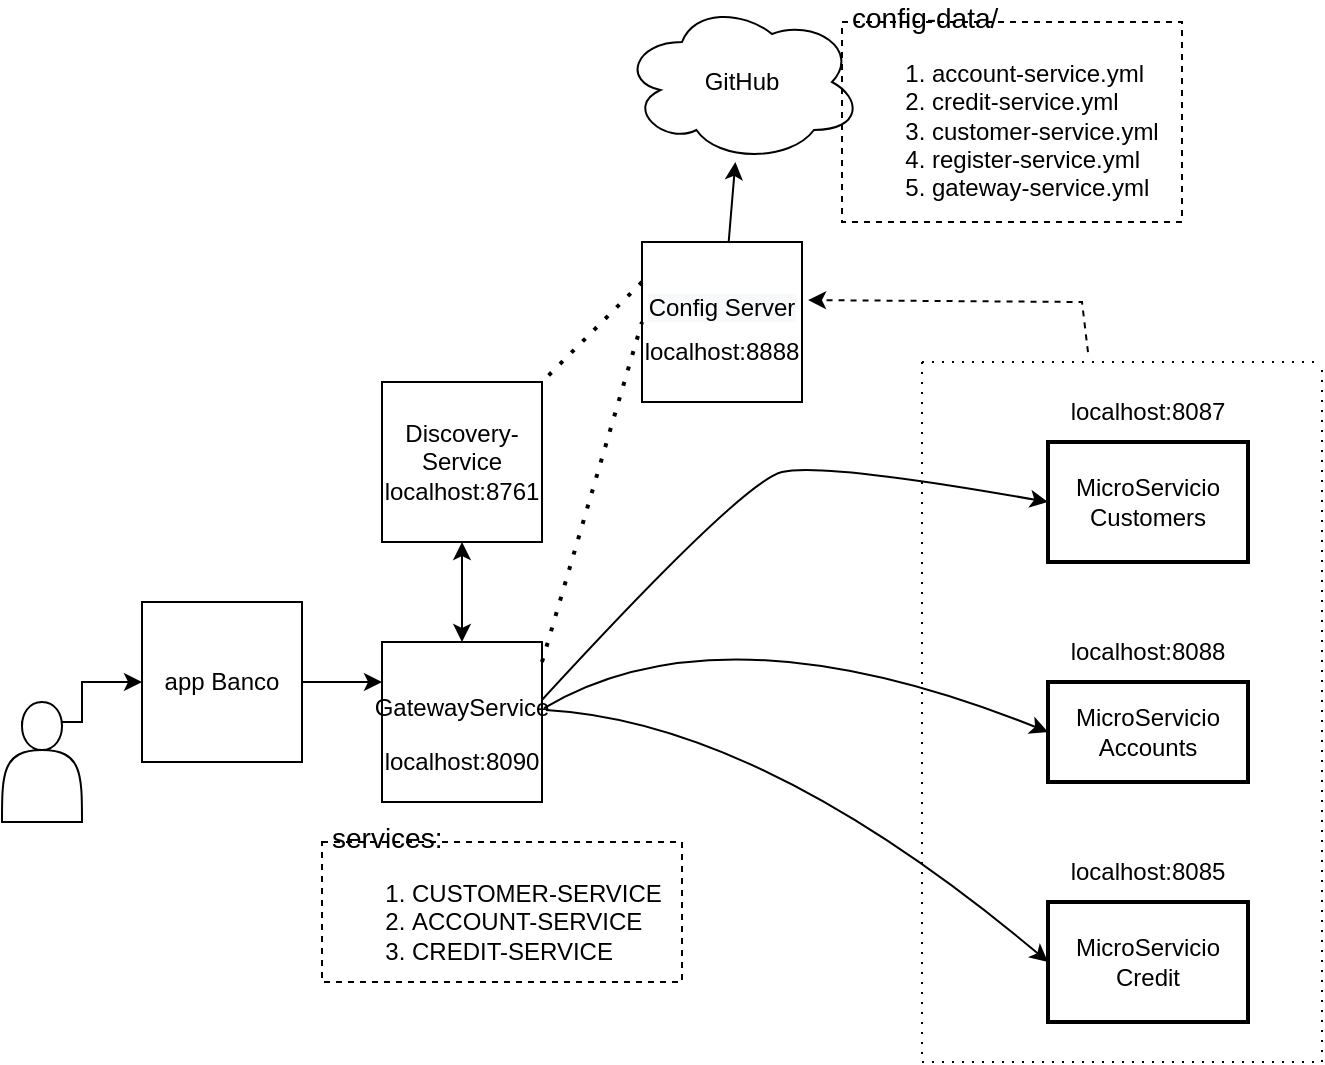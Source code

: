 <mxfile version="20.2.8" type="github"><diagram id="wFE0QG_FPsp0jaGvCLVb" name="Page-1"><mxGraphModel dx="868" dy="482" grid="1" gridSize="10" guides="1" tooltips="1" connect="1" arrows="1" fold="1" page="1" pageScale="1" pageWidth="850" pageHeight="1100" math="0" shadow="0"><root><mxCell id="0"/><mxCell id="1" parent="0"/><mxCell id="ecDhr_SUKPzhUWiLF1AI-13" style="edgeStyle=orthogonalEdgeStyle;rounded=0;orthogonalLoop=1;jettySize=auto;html=1;exitX=0.25;exitY=0.2;exitDx=0;exitDy=0;exitPerimeter=0;" parent="1" source="ecDhr_SUKPzhUWiLF1AI-12" target="ecDhr_SUKPzhUWiLF1AI-14" edge="1"><mxGeometry relative="1" as="geometry"><mxPoint x="130" y="290" as="targetPoint"/><Array as="points"><mxPoint x="50" y="370"/><mxPoint x="80" y="370"/><mxPoint x="80" y="350"/></Array></mxGeometry></mxCell><mxCell id="ecDhr_SUKPzhUWiLF1AI-12" value="" style="shape=actor;whiteSpace=wrap;html=1;" parent="1" vertex="1"><mxGeometry x="40" y="360" width="40" height="60" as="geometry"/></mxCell><mxCell id="ecDhr_SUKPzhUWiLF1AI-14" value="app Banco" style="whiteSpace=wrap;html=1;aspect=fixed;" parent="1" vertex="1"><mxGeometry x="110" y="310" width="80" height="80" as="geometry"/></mxCell><mxCell id="ecDhr_SUKPzhUWiLF1AI-15" value="" style="curved=1;endArrow=classic;html=1;rounded=0;entryX=0;entryY=0.5;entryDx=0;entryDy=0;exitX=0.988;exitY=0.375;exitDx=0;exitDy=0;exitPerimeter=0;" parent="1" source="QwJdkXdDj5PMeQ1F39rr-1" target="ecDhr_SUKPzhUWiLF1AI-2" edge="1"><mxGeometry width="50" height="50" relative="1" as="geometry"><mxPoint x="360" y="290" as="sourcePoint"/><mxPoint x="410" y="240" as="targetPoint"/><Array as="points"><mxPoint x="410" y="250"/><mxPoint x="450" y="240"/></Array></mxGeometry></mxCell><mxCell id="ecDhr_SUKPzhUWiLF1AI-16" value="" style="curved=1;endArrow=classic;html=1;rounded=0;entryX=0;entryY=0.5;entryDx=0;entryDy=0;exitX=1.013;exitY=0.413;exitDx=0;exitDy=0;exitPerimeter=0;" parent="1" source="QwJdkXdDj5PMeQ1F39rr-1" target="ecDhr_SUKPzhUWiLF1AI-3" edge="1"><mxGeometry width="50" height="50" relative="1" as="geometry"><mxPoint x="360" y="290" as="sourcePoint"/><mxPoint x="430" y="360" as="targetPoint"/><Array as="points"><mxPoint x="400" y="310"/></Array></mxGeometry></mxCell><mxCell id="upk0esoUlvN172wJQaYy-2" value="" style="curved=1;endArrow=classic;html=1;rounded=0;entryX=0;entryY=0.5;entryDx=0;entryDy=0;exitX=1.025;exitY=0.425;exitDx=0;exitDy=0;exitPerimeter=0;" parent="1" source="QwJdkXdDj5PMeQ1F39rr-1" target="upk0esoUlvN172wJQaYy-1" edge="1"><mxGeometry width="50" height="50" relative="1" as="geometry"><mxPoint x="360" y="290" as="sourcePoint"/><mxPoint x="230" y="470" as="targetPoint"/><Array as="points"><mxPoint x="420" y="370"/></Array></mxGeometry></mxCell><mxCell id="upk0esoUlvN172wJQaYy-6" value="" style="swimlane;startSize=0;rounded=0;fillColor=none;gradientColor=none;dashed=1;dashPattern=1 4;" parent="1" vertex="1"><mxGeometry x="500" y="190" width="200" height="350" as="geometry"/></mxCell><mxCell id="2izcpCNhGacUmRU1CA1P-1" value="localhost:8087" style="text;html=1;strokeColor=none;fillColor=none;align=center;verticalAlign=middle;whiteSpace=wrap;rounded=0;dashed=1;dashPattern=1 4;" parent="upk0esoUlvN172wJQaYy-6" vertex="1"><mxGeometry x="83" y="10" width="60" height="30" as="geometry"/></mxCell><mxCell id="2izcpCNhGacUmRU1CA1P-3" value="localhost:8088" style="text;html=1;strokeColor=none;fillColor=none;align=center;verticalAlign=middle;whiteSpace=wrap;rounded=0;dashed=1;dashPattern=1 4;" parent="upk0esoUlvN172wJQaYy-6" vertex="1"><mxGeometry x="83" y="130" width="60" height="30" as="geometry"/></mxCell><mxCell id="2izcpCNhGacUmRU1CA1P-4" value="localhost:8085" style="text;html=1;strokeColor=none;fillColor=none;align=center;verticalAlign=middle;whiteSpace=wrap;rounded=0;dashed=1;dashPattern=1 4;" parent="upk0esoUlvN172wJQaYy-6" vertex="1"><mxGeometry x="83" y="240" width="60" height="30" as="geometry"/></mxCell><mxCell id="ecDhr_SUKPzhUWiLF1AI-2" value="MicroServicio Customers" style="rounded=0;whiteSpace=wrap;html=1;absoluteArcSize=1;arcSize=14;strokeWidth=2;" parent="upk0esoUlvN172wJQaYy-6" vertex="1"><mxGeometry x="63" y="40" width="100" height="60" as="geometry"/></mxCell><mxCell id="ecDhr_SUKPzhUWiLF1AI-3" value="MicroServicio Accounts" style="rounded=0;whiteSpace=wrap;html=1;absoluteArcSize=1;arcSize=14;strokeWidth=2;" parent="upk0esoUlvN172wJQaYy-6" vertex="1"><mxGeometry x="63" y="160" width="100" height="50" as="geometry"/></mxCell><mxCell id="upk0esoUlvN172wJQaYy-1" value="MicroServicio Credit" style="rounded=0;whiteSpace=wrap;html=1;absoluteArcSize=1;arcSize=14;strokeWidth=2;" parent="upk0esoUlvN172wJQaYy-6" vertex="1"><mxGeometry x="63" y="270" width="100" height="60" as="geometry"/></mxCell><mxCell id="2izcpCNhGacUmRU1CA1P-5" value="GitHub" style="ellipse;shape=cloud;whiteSpace=wrap;html=1;" parent="1" vertex="1"><mxGeometry x="350" y="10" width="120" height="80" as="geometry"/></mxCell><mxCell id="2izcpCNhGacUmRU1CA1P-7" value="&#10;&lt;span style=&quot;color: rgb(0, 0, 0); font-family: Helvetica; font-size: 12px; font-style: normal; font-variant-ligatures: normal; font-variant-caps: normal; font-weight: 400; letter-spacing: normal; orphans: 2; text-align: center; text-indent: 0px; text-transform: none; widows: 2; word-spacing: 0px; -webkit-text-stroke-width: 0px; background-color: rgb(248, 249, 250); text-decoration-thickness: initial; text-decoration-style: initial; text-decoration-color: initial; float: none; display: inline !important;&quot;&gt;Config Server&lt;/span&gt;&#10;&#10;" style="whiteSpace=wrap;html=1;aspect=fixed;" parent="1" vertex="1"><mxGeometry x="360" y="130" width="80" height="80" as="geometry"/></mxCell><mxCell id="2izcpCNhGacUmRU1CA1P-8" value="" style="endArrow=classic;html=1;rounded=0;" parent="1" source="2izcpCNhGacUmRU1CA1P-7" target="2izcpCNhGacUmRU1CA1P-5" edge="1"><mxGeometry relative="1" as="geometry"><mxPoint x="250" y="590" as="sourcePoint"/><mxPoint x="330" y="520" as="targetPoint"/></mxGeometry></mxCell><mxCell id="2izcpCNhGacUmRU1CA1P-11" value="&lt;span style=&quot;font-size: 14px; background-color: initial;&quot;&gt;config-data/&lt;/span&gt;&lt;br&gt;&lt;div style=&quot;&quot;&gt;&lt;ol&gt;&lt;li&gt;&lt;span style=&quot;background-color: initial;&quot;&gt;account-service.yml&lt;/span&gt;&lt;/li&gt;&lt;li&gt;&lt;span style=&quot;background-color: initial;&quot;&gt;credit-service.yml&lt;/span&gt;&lt;/li&gt;&lt;li&gt;&lt;span style=&quot;background-color: initial;&quot;&gt;customer-service.yml&lt;/span&gt;&lt;/li&gt;&lt;li&gt;&lt;span style=&quot;background-color: initial;&quot;&gt;register-service.yml&lt;/span&gt;&lt;/li&gt;&lt;li&gt;&lt;span style=&quot;background-color: initial;&quot;&gt;gateway-service.yml&lt;/span&gt;&lt;/li&gt;&lt;/ol&gt;&lt;/div&gt;&lt;p&gt;.&lt;/p&gt;" style="text;html=1;spacing=5;spacingTop=-20;whiteSpace=wrap;overflow=hidden;rounded=0;dashed=1;strokeColor=default;" parent="1" vertex="1"><mxGeometry x="460" y="20" width="170" height="100" as="geometry"/></mxCell><mxCell id="QwJdkXdDj5PMeQ1F39rr-1" value="GatewayService&lt;br&gt;&lt;span style=&quot;color: rgba(0, 0, 0, 0); font-family: monospace; font-size: 0px; text-align: start;&quot;&gt;%3CmxGraphModel%3E%3Croot%3E%3CmxCell%20id%3D%220%22%2F%3E%3CmxCell%20id%3D%221%22%20parent%3D%220%22%2F%3E%3CmxCell%20id%3D%222%22%20value%3D%22localhost%3A8888%22%20style%3D%22text%3Bhtml%3D1%3BstrokeColor%3Dnone%3BfillColor%3Dnone%3Balign%3Dcenter%3BverticalAlign%3Dmiddle%3BwhiteSpace%3Dwrap%3Brounded%3D0%3Bdashed%3D1%3BdashPattern%3D1%204%3B%22%20vertex%3D%221%22%20parent%3D%221%22%3E%3CmxGeometry%20x%3D%22295%22%20y%3D%22540%22%20width%3D%2260%22%20height%3D%2230%22%20as%3D%22geometry%22%2F%3E%3C%2FmxCell%3E%3C%2Froot%3E%3C%2FmxGraphModel%3E&lt;/span&gt;" style="whiteSpace=wrap;html=1;aspect=fixed;" parent="1" vertex="1"><mxGeometry x="230" y="330" width="80" height="80" as="geometry"/></mxCell><mxCell id="QwJdkXdDj5PMeQ1F39rr-3" value="localhost:8888" style="text;html=1;strokeColor=none;fillColor=none;align=center;verticalAlign=middle;whiteSpace=wrap;rounded=0;dashed=1;dashPattern=1 4;" parent="1" vertex="1"><mxGeometry x="370" y="170" width="60" height="30" as="geometry"/></mxCell><mxCell id="QwJdkXdDj5PMeQ1F39rr-4" value="localhost:8090" style="text;html=1;strokeColor=none;fillColor=none;align=center;verticalAlign=middle;whiteSpace=wrap;rounded=0;dashed=1;dashPattern=1 4;" parent="1" vertex="1"><mxGeometry x="240" y="375" width="60" height="30" as="geometry"/></mxCell><mxCell id="QwJdkXdDj5PMeQ1F39rr-5" value="" style="endArrow=classic;html=1;rounded=0;entryX=0;entryY=0.25;entryDx=0;entryDy=0;" parent="1" source="ecDhr_SUKPzhUWiLF1AI-14" target="QwJdkXdDj5PMeQ1F39rr-1" edge="1"><mxGeometry width="50" height="50" relative="1" as="geometry"><mxPoint x="400" y="360" as="sourcePoint"/><mxPoint x="450" y="310" as="targetPoint"/></mxGeometry></mxCell><mxCell id="QwJdkXdDj5PMeQ1F39rr-6" value="Discovery-Service&lt;br&gt;&lt;span style=&quot;color: rgba(0, 0, 0, 0); font-family: monospace; font-size: 0px; text-align: start;&quot;&gt;%3CmxGraphModel%3E%3Croot%3E%3CmxCell%20id%3D%220%22%2F%3E%3CmxCell%20id%3D%221%22%20parent%3D%220%22%2F%3E%3CmxCell%20id%3D%222%22%20value%3D%22localhost%3A8888%22%20style%3D%22text%3Bhtml%3D1%3BstrokeColor%3Dnone%3BfillColor%3Dnone%3Balign%3Dcenter%3BverticalAlign%3Dmiddle%3BwhiteSpace%3Dwrap%3Brounded%3D0%3Bdashed%3D1%3BdashPattern%3D1%204%3B%22%20vertex%3D%221%22%20parent%3D%221%22%3E%3CmxGeometry%20x%3D%22295%22%20y%3D%22540%22%20width%3D%2260%22%20height%3D%2230%22%20as%3D%22geometry%22%2F%3E%3C%2FmxCell%3E%3C%2Froot%3E%3C%2FmxGraphModel%3E&lt;/span&gt;" style="whiteSpace=wrap;html=1;aspect=fixed;" parent="1" vertex="1"><mxGeometry x="230" y="200" width="80" height="80" as="geometry"/></mxCell><mxCell id="QwJdkXdDj5PMeQ1F39rr-7" value="localhost:8761" style="text;html=1;strokeColor=none;fillColor=none;align=center;verticalAlign=middle;whiteSpace=wrap;rounded=0;dashed=1;dashPattern=1 4;" parent="1" vertex="1"><mxGeometry x="240" y="240" width="60" height="30" as="geometry"/></mxCell><mxCell id="QwJdkXdDj5PMeQ1F39rr-10" value="&lt;span style=&quot;font-size: 14px; background-color: initial;&quot;&gt;services:&lt;/span&gt;&lt;br&gt;&lt;div style=&quot;&quot;&gt;&lt;ol&gt;&lt;li&gt;CUSTOMER-SERVICE&lt;/li&gt;&lt;li&gt;ACCOUNT-SERVICE&lt;/li&gt;&lt;li&gt;CREDIT-SERVICE&lt;/li&gt;&lt;/ol&gt;&lt;/div&gt;" style="text;html=1;spacing=5;spacingTop=-20;whiteSpace=wrap;overflow=hidden;rounded=0;dashed=1;strokeColor=default;" parent="1" vertex="1"><mxGeometry x="200" y="430" width="180" height="70" as="geometry"/></mxCell><mxCell id="QwJdkXdDj5PMeQ1F39rr-11" value="" style="endArrow=classic;startArrow=classic;html=1;rounded=0;entryX=0.5;entryY=1;entryDx=0;entryDy=0;" parent="1" source="QwJdkXdDj5PMeQ1F39rr-1" target="QwJdkXdDj5PMeQ1F39rr-6" edge="1"><mxGeometry width="50" height="50" relative="1" as="geometry"><mxPoint x="280" y="249.289" as="sourcePoint"/><mxPoint x="280" y="199.289" as="targetPoint"/></mxGeometry></mxCell><mxCell id="QwJdkXdDj5PMeQ1F39rr-12" value="" style="endArrow=none;dashed=1;html=1;dashPattern=1 3;strokeWidth=2;rounded=0;exitX=0;exitY=0.25;exitDx=0;exitDy=0;" parent="1" source="2izcpCNhGacUmRU1CA1P-7" target="QwJdkXdDj5PMeQ1F39rr-6" edge="1"><mxGeometry width="50" height="50" relative="1" as="geometry"><mxPoint x="350" y="110" as="sourcePoint"/><mxPoint x="330" y="290" as="targetPoint"/></mxGeometry></mxCell><mxCell id="QwJdkXdDj5PMeQ1F39rr-15" value="" style="endArrow=classic;html=1;rounded=0;exitX=0.415;exitY=-0.014;exitDx=0;exitDy=0;dashed=1;entryX=1.038;entryY=0.363;entryDx=0;entryDy=0;entryPerimeter=0;exitPerimeter=0;" parent="1" source="upk0esoUlvN172wJQaYy-6" target="2izcpCNhGacUmRU1CA1P-7" edge="1"><mxGeometry width="50" height="50" relative="1" as="geometry"><mxPoint x="600" y="200" as="sourcePoint"/><mxPoint x="650" y="150" as="targetPoint"/><Array as="points"><mxPoint x="580" y="160"/></Array></mxGeometry></mxCell><mxCell id="QwJdkXdDj5PMeQ1F39rr-16" value="" style="endArrow=none;dashed=1;html=1;dashPattern=1 3;strokeWidth=2;rounded=0;entryX=0;entryY=0.5;entryDx=0;entryDy=0;" parent="1" target="2izcpCNhGacUmRU1CA1P-7" edge="1"><mxGeometry width="50" height="50" relative="1" as="geometry"><mxPoint x="310" y="340" as="sourcePoint"/><mxPoint x="360" y="290" as="targetPoint"/></mxGeometry></mxCell></root></mxGraphModel></diagram></mxfile>